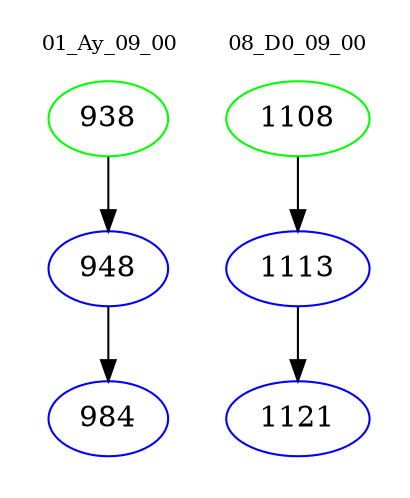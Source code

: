 digraph{
subgraph cluster_0 {
color = white
label = "01_Ay_09_00";
fontsize=10;
T0_938 [label="938", color="green"]
T0_938 -> T0_948 [color="black"]
T0_948 [label="948", color="blue"]
T0_948 -> T0_984 [color="black"]
T0_984 [label="984", color="blue"]
}
subgraph cluster_1 {
color = white
label = "08_D0_09_00";
fontsize=10;
T1_1108 [label="1108", color="green"]
T1_1108 -> T1_1113 [color="black"]
T1_1113 [label="1113", color="blue"]
T1_1113 -> T1_1121 [color="black"]
T1_1121 [label="1121", color="blue"]
}
}
